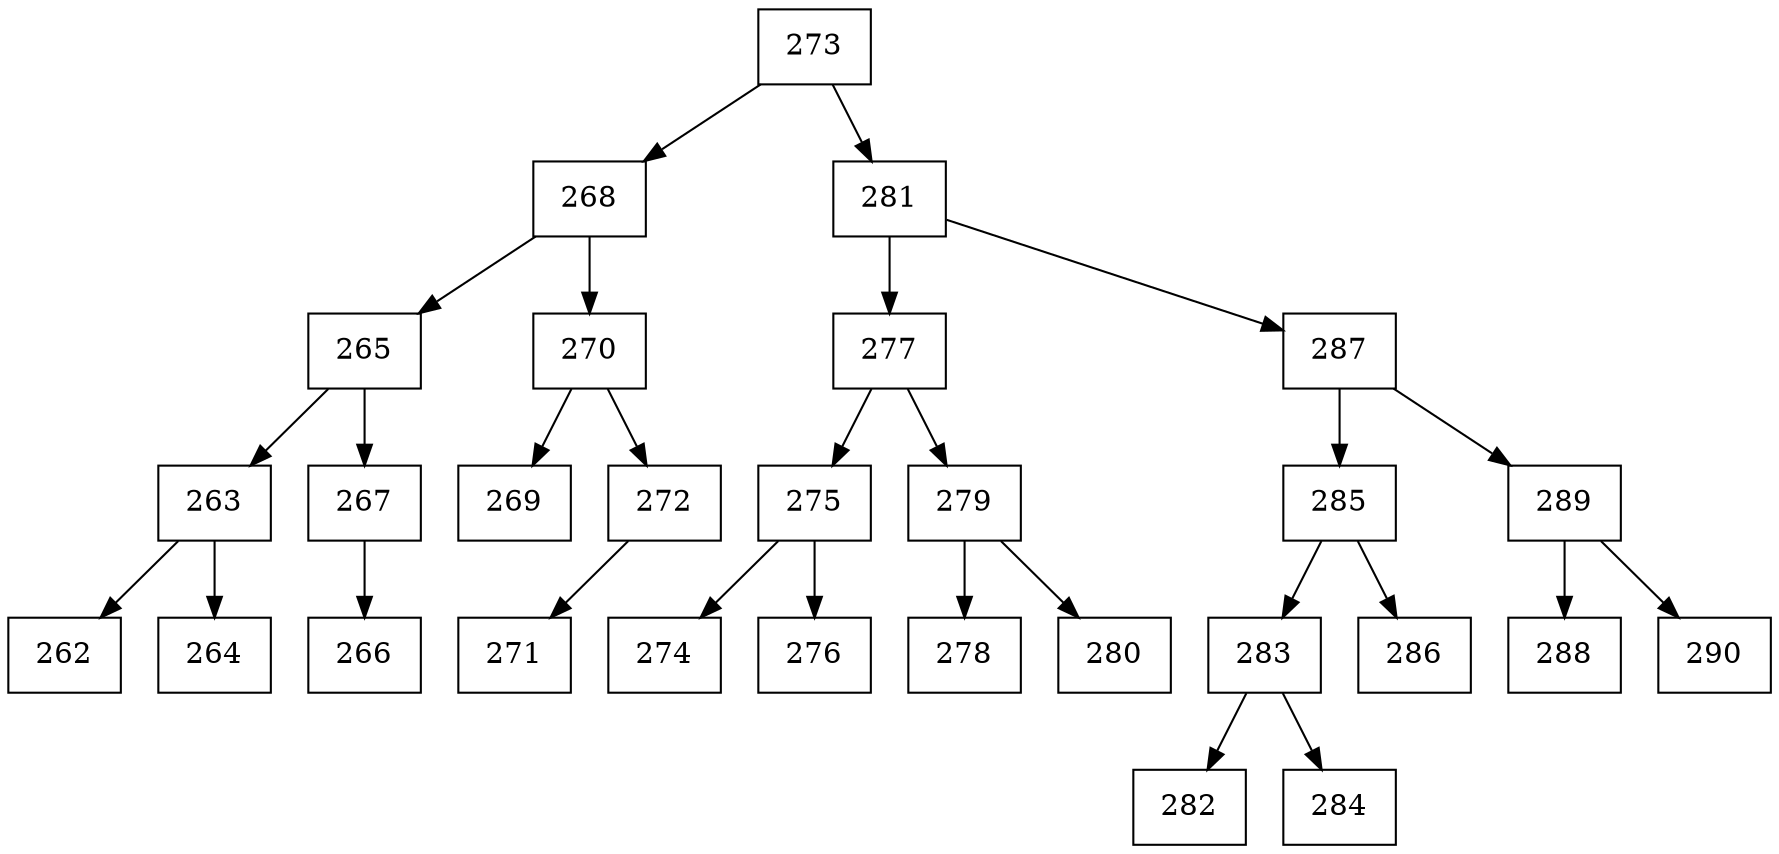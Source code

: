 digraph grafico{
rankdir=UD 
node[shape=box] 
concentrate=true 
nodo273[ shape=record, label ="273"];
nodo268[ shape=record, label ="268"];
nodo265[ shape=record, label ="265"];
nodo263[ shape=record, label ="263"];
nodo262[ shape=record, label ="262"];
nodo263->nodo262
nodo264[ shape=record, label ="264"];
nodo263->nodo264
nodo265->nodo263
nodo267[ shape=record, label ="267"];
nodo266[ shape=record, label ="266"];
nodo267->nodo266
nodo265->nodo267
nodo268->nodo265
nodo270[ shape=record, label ="270"];
nodo269[ shape=record, label ="269"];
nodo270->nodo269
nodo272[ shape=record, label ="272"];
nodo271[ shape=record, label ="271"];
nodo272->nodo271
nodo270->nodo272
nodo268->nodo270
nodo273->nodo268
nodo281[ shape=record, label ="281"];
nodo277[ shape=record, label ="277"];
nodo275[ shape=record, label ="275"];
nodo274[ shape=record, label ="274"];
nodo275->nodo274
nodo276[ shape=record, label ="276"];
nodo275->nodo276
nodo277->nodo275
nodo279[ shape=record, label ="279"];
nodo278[ shape=record, label ="278"];
nodo279->nodo278
nodo280[ shape=record, label ="280"];
nodo279->nodo280
nodo277->nodo279
nodo281->nodo277
nodo287[ shape=record, label ="287"];
nodo285[ shape=record, label ="285"];
nodo283[ shape=record, label ="283"];
nodo282[ shape=record, label ="282"];
nodo283->nodo282
nodo284[ shape=record, label ="284"];
nodo283->nodo284
nodo285->nodo283
nodo286[ shape=record, label ="286"];
nodo285->nodo286
nodo287->nodo285
nodo289[ shape=record, label ="289"];
nodo288[ shape=record, label ="288"];
nodo289->nodo288
nodo290[ shape=record, label ="290"];
nodo289->nodo290
nodo287->nodo289
nodo281->nodo287
nodo273->nodo281
}